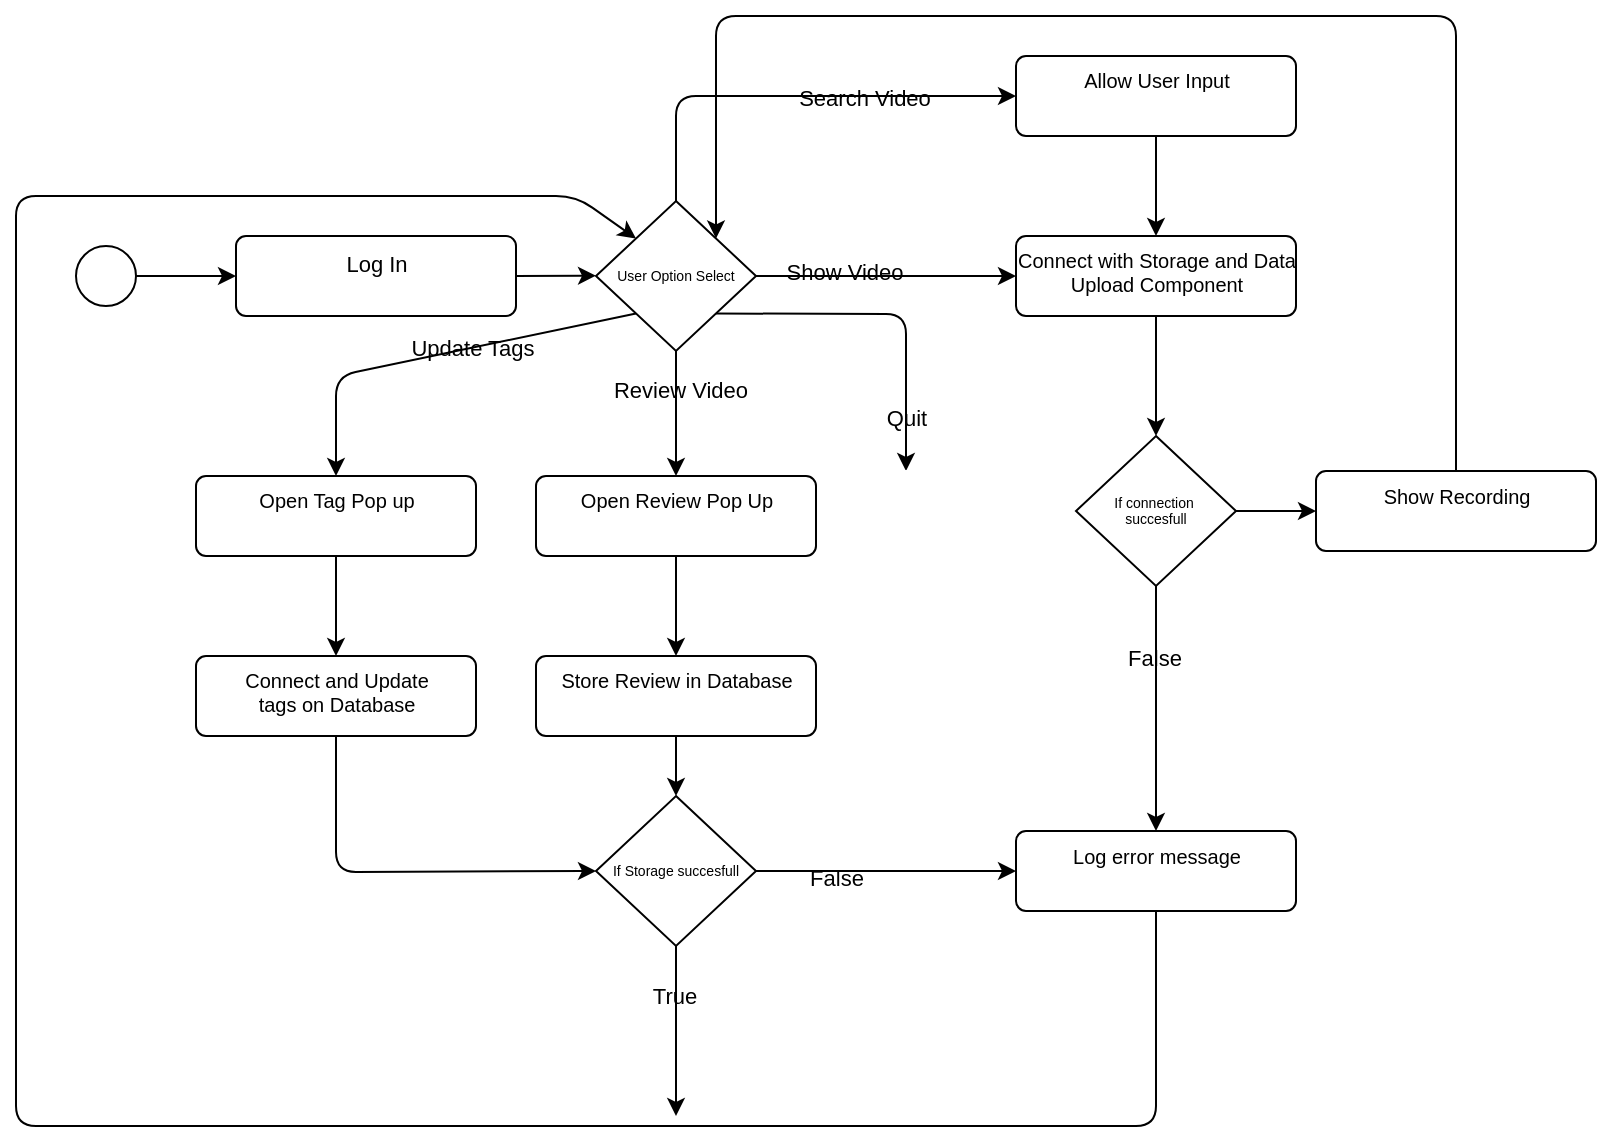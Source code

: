 <mxfile>
    <diagram id="SW-TpPnbLbw9smixzibq" name="Page-1">
        <mxGraphModel dx="920" dy="815" grid="1" gridSize="10" guides="1" tooltips="1" connect="1" arrows="1" fold="1" page="1" pageScale="1" pageWidth="850" pageHeight="1100" math="0" shadow="0">
            <root>
                <mxCell id="0"/>
                <mxCell id="1" parent="0"/>
                <mxCell id="2" style="edgeStyle=none;html=1;exitX=1;exitY=0.5;exitDx=0;exitDy=0;" edge="1" parent="1" target="4">
                    <mxGeometry relative="1" as="geometry">
                        <mxPoint x="110" y="260" as="sourcePoint"/>
                    </mxGeometry>
                </mxCell>
                <mxCell id="3" style="edgeStyle=none;html=1;exitX=1;exitY=0.5;exitDx=0;exitDy=0;entryX=0;entryY=0.498;entryDx=0;entryDy=0;entryPerimeter=0;" edge="1" parent="1" source="4">
                    <mxGeometry relative="1" as="geometry">
                        <mxPoint x="340" y="259.82" as="targetPoint"/>
                    </mxGeometry>
                </mxCell>
                <mxCell id="4" value="&lt;span style=&quot;font-size: 11px&quot;&gt;Log In&lt;/span&gt;" style="html=1;align=center;verticalAlign=top;rounded=1;absoluteArcSize=1;arcSize=10;dashed=0;fillColor=none;" vertex="1" parent="1">
                    <mxGeometry x="160" y="240" width="140" height="40" as="geometry"/>
                </mxCell>
                <mxCell id="5" style="edgeStyle=none;html=1;exitX=1;exitY=0.5;exitDx=0;exitDy=0;fontSize=11;entryX=0;entryY=0.5;entryDx=0;entryDy=0;" edge="1" parent="1" source="9" target="15">
                    <mxGeometry relative="1" as="geometry">
                        <mxPoint x="520" y="558" as="targetPoint"/>
                    </mxGeometry>
                </mxCell>
                <mxCell id="6" value="False" style="edgeLabel;html=1;align=center;verticalAlign=middle;resizable=0;points=[];fontSize=11;labelBackgroundColor=none;" vertex="1" connectable="0" parent="5">
                    <mxGeometry x="-0.396" y="-3" relative="1" as="geometry">
                        <mxPoint as="offset"/>
                    </mxGeometry>
                </mxCell>
                <mxCell id="7" style="edgeStyle=none;html=1;exitX=0.5;exitY=1;exitDx=0;exitDy=0;fontSize=11;" edge="1" parent="1" source="9">
                    <mxGeometry relative="1" as="geometry">
                        <mxPoint x="380" y="680" as="targetPoint"/>
                    </mxGeometry>
                </mxCell>
                <mxCell id="8" value="True" style="edgeLabel;html=1;align=center;verticalAlign=middle;resizable=0;points=[];fontSize=11;labelBackgroundColor=none;" vertex="1" connectable="0" parent="7">
                    <mxGeometry x="-0.424" y="-1" relative="1" as="geometry">
                        <mxPoint as="offset"/>
                    </mxGeometry>
                </mxCell>
                <mxCell id="9" value="If Storage succesfull" style="rhombus;fillColor=none;fontSize=7;" vertex="1" parent="1">
                    <mxGeometry x="340" y="520" width="80" height="75" as="geometry"/>
                </mxCell>
                <mxCell id="10" style="edgeStyle=none;html=1;exitX=0.5;exitY=1;exitDx=0;exitDy=0;entryX=0.5;entryY=0;entryDx=0;entryDy=0;fontSize=11;" edge="1" parent="1" source="11" target="9">
                    <mxGeometry relative="1" as="geometry"/>
                </mxCell>
                <mxCell id="11" value="&lt;font size=&quot;1&quot;&gt;Store Review in Database&lt;/font&gt;" style="html=1;align=center;verticalAlign=top;rounded=1;absoluteArcSize=1;arcSize=10;dashed=0;fontSize=7;fillColor=none;" vertex="1" parent="1">
                    <mxGeometry x="310" y="450" width="140" height="40" as="geometry"/>
                </mxCell>
                <mxCell id="12" style="edgeStyle=none;html=1;exitX=0.5;exitY=1;exitDx=0;exitDy=0;fontSize=11;" edge="1" parent="1" source="13">
                    <mxGeometry relative="1" as="geometry">
                        <mxPoint x="380" y="450" as="targetPoint"/>
                    </mxGeometry>
                </mxCell>
                <mxCell id="13" value="&lt;font size=&quot;1&quot;&gt;Open Review Pop Up&lt;/font&gt;" style="html=1;align=center;verticalAlign=top;rounded=1;absoluteArcSize=1;arcSize=10;dashed=0;fontSize=7;fillColor=none;" vertex="1" parent="1">
                    <mxGeometry x="310" y="360" width="140" height="40" as="geometry"/>
                </mxCell>
                <mxCell id="14" style="edgeStyle=none;html=1;exitX=0.5;exitY=1;exitDx=0;exitDy=0;fontSize=11;entryX=0;entryY=0;entryDx=0;entryDy=0;" edge="1" parent="1" source="15" target="24">
                    <mxGeometry relative="1" as="geometry">
                        <mxPoint x="350" y="220" as="targetPoint"/>
                        <Array as="points">
                            <mxPoint x="620" y="685"/>
                            <mxPoint x="50" y="685"/>
                            <mxPoint x="50" y="220"/>
                            <mxPoint x="330" y="220"/>
                        </Array>
                    </mxGeometry>
                </mxCell>
                <mxCell id="15" value="&lt;font&gt;&lt;font size=&quot;1&quot;&gt;Log error message&lt;/font&gt;&lt;br&gt;&lt;/font&gt;" style="html=1;align=center;verticalAlign=top;rounded=1;absoluteArcSize=1;arcSize=10;dashed=0;fontSize=7;fillColor=none;" vertex="1" parent="1">
                    <mxGeometry x="550" y="537.5" width="140" height="40" as="geometry"/>
                </mxCell>
                <mxCell id="16" style="edgeStyle=none;html=1;exitX=0.5;exitY=1;exitDx=0;exitDy=0;fontSize=11;entryX=0.5;entryY=0;entryDx=0;entryDy=0;" edge="1" parent="1" source="17" target="30">
                    <mxGeometry relative="1" as="geometry">
                        <mxPoint x="620.0" y="350" as="targetPoint"/>
                    </mxGeometry>
                </mxCell>
                <mxCell id="17" value="&lt;font size=&quot;1&quot;&gt;Connect with Storage and Data&lt;br&gt;Upload Component&lt;br&gt;&lt;/font&gt;" style="html=1;align=center;verticalAlign=top;rounded=1;absoluteArcSize=1;arcSize=10;dashed=0;fontSize=7;fillColor=none;" vertex="1" parent="1">
                    <mxGeometry x="550" y="240" width="140" height="40" as="geometry"/>
                </mxCell>
                <mxCell id="19" value="" style="ellipse;fillColor=#ffffff;strokeColor=#000000;labelBackgroundColor=none;fontSize=9;" vertex="1" parent="1">
                    <mxGeometry x="80" y="245" width="30" height="30" as="geometry"/>
                </mxCell>
                <mxCell id="20" style="edgeStyle=none;html=1;exitX=1;exitY=0.5;exitDx=0;exitDy=0;fontSize=11;" edge="1" parent="1" source="24">
                    <mxGeometry relative="1" as="geometry">
                        <mxPoint x="550" y="260" as="targetPoint"/>
                    </mxGeometry>
                </mxCell>
                <mxCell id="21" value="Show Video" style="edgeLabel;html=1;align=center;verticalAlign=middle;resizable=0;points=[];fontSize=11;labelBackgroundColor=none;" vertex="1" connectable="0" parent="20">
                    <mxGeometry x="-0.326" y="2" relative="1" as="geometry">
                        <mxPoint as="offset"/>
                    </mxGeometry>
                </mxCell>
                <mxCell id="22" style="edgeStyle=none;html=1;exitX=0.5;exitY=1;exitDx=0;exitDy=0;fontSize=11;entryX=0.5;entryY=0;entryDx=0;entryDy=0;" edge="1" parent="1" source="24" target="13">
                    <mxGeometry relative="1" as="geometry">
                        <mxPoint x="380" y="370" as="targetPoint"/>
                    </mxGeometry>
                </mxCell>
                <mxCell id="23" value="Review Video" style="edgeLabel;html=1;align=center;verticalAlign=middle;resizable=0;points=[];fontSize=11;labelBackgroundColor=none;" vertex="1" connectable="0" parent="22">
                    <mxGeometry x="-0.394" y="2" relative="1" as="geometry">
                        <mxPoint as="offset"/>
                    </mxGeometry>
                </mxCell>
                <mxCell id="36" style="edgeStyle=none;html=1;exitX=0.5;exitY=0;exitDx=0;exitDy=0;entryX=0;entryY=0.5;entryDx=0;entryDy=0;" edge="1" parent="1" source="24" target="38">
                    <mxGeometry relative="1" as="geometry">
                        <mxPoint x="490" y="170" as="targetPoint"/>
                        <Array as="points">
                            <mxPoint x="380" y="170"/>
                        </Array>
                    </mxGeometry>
                </mxCell>
                <mxCell id="37" value="Search Video" style="edgeLabel;html=1;align=center;verticalAlign=middle;resizable=0;points=[];labelBackgroundColor=none;" vertex="1" connectable="0" parent="36">
                    <mxGeometry x="0.312" y="-1" relative="1" as="geometry">
                        <mxPoint as="offset"/>
                    </mxGeometry>
                </mxCell>
                <mxCell id="40" style="edgeStyle=none;html=1;exitX=0;exitY=1;exitDx=0;exitDy=0;entryX=0.5;entryY=0;entryDx=0;entryDy=0;" edge="1" parent="1" source="24" target="42">
                    <mxGeometry relative="1" as="geometry">
                        <mxPoint x="220" y="310" as="targetPoint"/>
                        <Array as="points">
                            <mxPoint x="210" y="310"/>
                        </Array>
                    </mxGeometry>
                </mxCell>
                <mxCell id="41" value="Update Tags" style="edgeLabel;html=1;align=center;verticalAlign=middle;resizable=0;points=[];labelBackgroundColor=none;" vertex="1" connectable="0" parent="40">
                    <mxGeometry x="-0.171" relative="1" as="geometry">
                        <mxPoint as="offset"/>
                    </mxGeometry>
                </mxCell>
                <mxCell id="48" style="edgeStyle=none;html=1;exitX=1;exitY=1;exitDx=0;exitDy=0;entryX=0.5;entryY=0;entryDx=0;entryDy=0;" edge="1" parent="1" source="24" target="50">
                    <mxGeometry relative="1" as="geometry">
                        <mxPoint x="500" y="360" as="targetPoint"/>
                        <Array as="points">
                            <mxPoint x="495" y="279"/>
                        </Array>
                    </mxGeometry>
                </mxCell>
                <mxCell id="49" value="Quit" style="edgeLabel;html=1;align=center;verticalAlign=middle;resizable=0;points=[];labelBackgroundColor=none;" vertex="1" connectable="0" parent="48">
                    <mxGeometry x="0.695" relative="1" as="geometry">
                        <mxPoint as="offset"/>
                    </mxGeometry>
                </mxCell>
                <mxCell id="24" value="User Option Select" style="rhombus;fillColor=none;fontSize=7;" vertex="1" parent="1">
                    <mxGeometry x="340" y="222.5" width="80" height="75" as="geometry"/>
                </mxCell>
                <mxCell id="27" style="edgeStyle=none;html=1;exitX=0.5;exitY=1;exitDx=0;exitDy=0;entryX=0.5;entryY=0;entryDx=0;entryDy=0;fontSize=11;" edge="1" parent="1" source="30" target="15">
                    <mxGeometry relative="1" as="geometry"/>
                </mxCell>
                <mxCell id="28" value="False" style="edgeLabel;html=1;align=center;verticalAlign=middle;resizable=0;points=[];fontSize=11;labelBackgroundColor=none;" vertex="1" connectable="0" parent="27">
                    <mxGeometry x="-0.421" y="-1" relative="1" as="geometry">
                        <mxPoint as="offset"/>
                    </mxGeometry>
                </mxCell>
                <mxCell id="33" style="edgeStyle=none;html=1;exitX=1;exitY=0.5;exitDx=0;exitDy=0;entryX=0;entryY=0.5;entryDx=0;entryDy=0;" edge="1" parent="1" source="30" target="34">
                    <mxGeometry relative="1" as="geometry">
                        <mxPoint x="700" y="378" as="targetPoint"/>
                    </mxGeometry>
                </mxCell>
                <mxCell id="30" value="If connection &#10;succesfull" style="rhombus;fillColor=none;fontSize=7;" vertex="1" parent="1">
                    <mxGeometry x="580" y="340" width="80" height="75" as="geometry"/>
                </mxCell>
                <mxCell id="35" style="edgeStyle=none;html=1;exitX=0.5;exitY=0;exitDx=0;exitDy=0;entryX=1;entryY=0;entryDx=0;entryDy=0;" edge="1" parent="1" source="34" target="24">
                    <mxGeometry relative="1" as="geometry">
                        <mxPoint x="400" y="130" as="targetPoint"/>
                        <Array as="points">
                            <mxPoint x="770" y="130"/>
                            <mxPoint x="400" y="130"/>
                        </Array>
                    </mxGeometry>
                </mxCell>
                <mxCell id="34" value="&lt;font size=&quot;1&quot;&gt;Show Recording&lt;br&gt;&lt;/font&gt;" style="html=1;align=center;verticalAlign=top;rounded=1;absoluteArcSize=1;arcSize=10;dashed=0;fontSize=7;fillColor=none;" vertex="1" parent="1">
                    <mxGeometry x="700" y="357.5" width="140" height="40" as="geometry"/>
                </mxCell>
                <mxCell id="39" style="edgeStyle=none;html=1;exitX=0.5;exitY=1;exitDx=0;exitDy=0;entryX=0.5;entryY=0;entryDx=0;entryDy=0;" edge="1" parent="1" source="38" target="17">
                    <mxGeometry relative="1" as="geometry"/>
                </mxCell>
                <mxCell id="38" value="&lt;font size=&quot;1&quot;&gt;Allow User Input&lt;br&gt;&lt;/font&gt;" style="html=1;align=center;verticalAlign=top;rounded=1;absoluteArcSize=1;arcSize=10;dashed=0;fontSize=7;fillColor=none;" vertex="1" parent="1">
                    <mxGeometry x="550" y="150" width="140" height="40" as="geometry"/>
                </mxCell>
                <mxCell id="43" style="edgeStyle=none;html=1;exitX=0.5;exitY=1;exitDx=0;exitDy=0;entryX=0.5;entryY=0;entryDx=0;entryDy=0;" edge="1" parent="1" source="42" target="44">
                    <mxGeometry relative="1" as="geometry">
                        <mxPoint x="210" y="440" as="targetPoint"/>
                    </mxGeometry>
                </mxCell>
                <mxCell id="42" value="&lt;font size=&quot;1&quot;&gt;Open Tag Pop up&lt;/font&gt;" style="html=1;align=center;verticalAlign=top;rounded=1;absoluteArcSize=1;arcSize=10;dashed=0;fontSize=7;fillColor=none;" vertex="1" parent="1">
                    <mxGeometry x="140" y="360" width="140" height="40" as="geometry"/>
                </mxCell>
                <mxCell id="45" style="edgeStyle=none;html=1;exitX=0.5;exitY=1;exitDx=0;exitDy=0;entryX=0;entryY=0.5;entryDx=0;entryDy=0;" edge="1" parent="1" source="44" target="9">
                    <mxGeometry relative="1" as="geometry">
                        <mxPoint x="210" y="570" as="targetPoint"/>
                        <Array as="points">
                            <mxPoint x="210" y="558"/>
                        </Array>
                    </mxGeometry>
                </mxCell>
                <mxCell id="44" value="&lt;font size=&quot;1&quot;&gt;Connect and Update &lt;br&gt;tags on Database&lt;/font&gt;" style="html=1;align=center;verticalAlign=top;rounded=1;absoluteArcSize=1;arcSize=10;dashed=0;fontSize=7;fillColor=none;" vertex="1" parent="1">
                    <mxGeometry x="140" y="450" width="140" height="40" as="geometry"/>
                </mxCell>
                <mxCell id="50" value="" style="ellipse;html=1;shape=endState;fillColor=#FFFFFF;strokeColor=#FFFFFF;labelBackgroundColor=none;" vertex="1" parent="1">
                    <mxGeometry x="480" y="357.5" width="30" height="30" as="geometry"/>
                </mxCell>
            </root>
        </mxGraphModel>
    </diagram>
</mxfile>